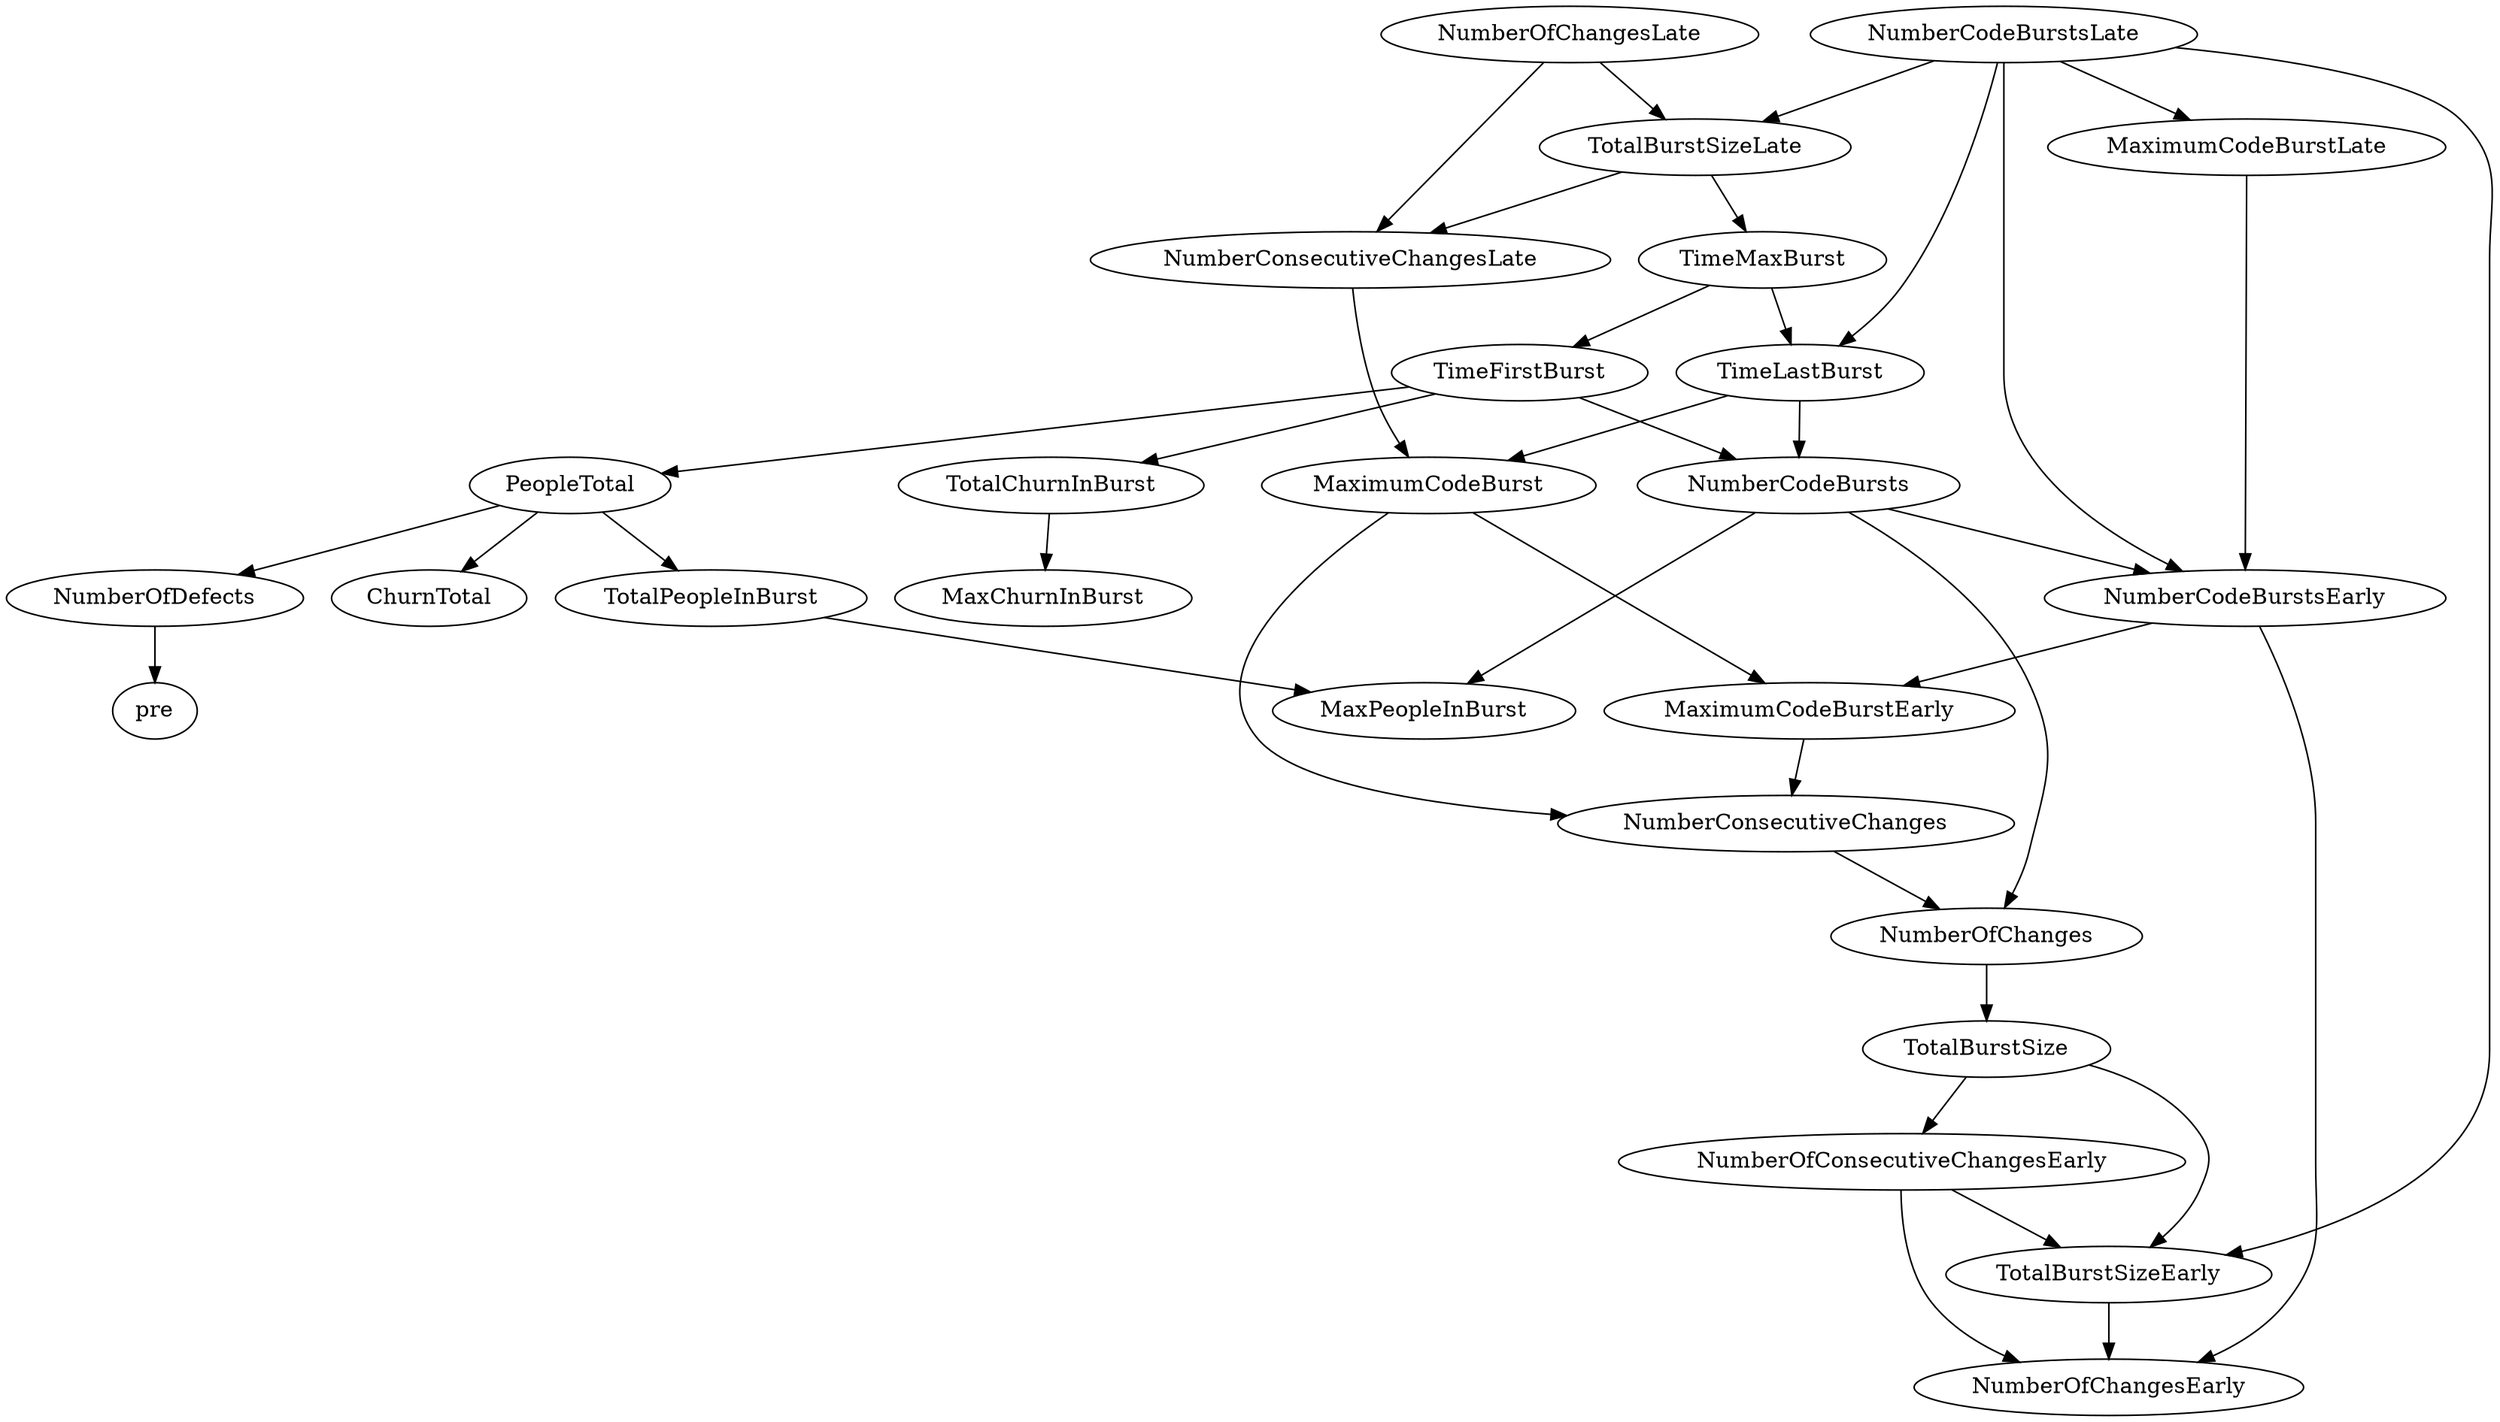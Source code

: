 digraph {
   TotalPeopleInBurst;
   MaximumCodeBurstLate;
   NumberOfChanges;
   MaxPeopleInBurst;
   TotalBurstSizeLate;
   NumberCodeBurstsLate;
   NumberOfChangesLate;
   NumberOfChangesEarly;
   MaxChurnInBurst;
   MaximumCodeBurstEarly;
   NumberCodeBurstsEarly;
   TimeFirstBurst;
   TotalChurnInBurst;
   ChurnTotal;
   MaximumCodeBurst;
   NumberOfConsecutiveChangesEarly;
   NumberConsecutiveChangesLate;
   TotalBurstSizeEarly;
   TotalBurstSize;
   TimeMaxBurst;
   NumberConsecutiveChanges;
   TimeLastBurst;
   NumberCodeBursts;
   PeopleTotal;
   pre;
   NumberOfDefects;
   TotalPeopleInBurst -> MaxPeopleInBurst;
   MaximumCodeBurstLate -> NumberCodeBurstsEarly;
   NumberOfChanges -> TotalBurstSize;
   TotalBurstSizeLate -> NumberConsecutiveChangesLate;
   TotalBurstSizeLate -> TimeMaxBurst;
   NumberCodeBurstsLate -> MaximumCodeBurstLate;
   NumberCodeBurstsLate -> TotalBurstSizeLate;
   NumberCodeBurstsLate -> NumberCodeBurstsEarly;
   NumberCodeBurstsLate -> TotalBurstSizeEarly;
   NumberCodeBurstsLate -> TimeLastBurst;
   NumberOfChangesLate -> TotalBurstSizeLate;
   NumberOfChangesLate -> NumberConsecutiveChangesLate;
   MaximumCodeBurstEarly -> NumberConsecutiveChanges;
   NumberCodeBurstsEarly -> NumberOfChangesEarly;
   NumberCodeBurstsEarly -> MaximumCodeBurstEarly;
   TimeFirstBurst -> TotalChurnInBurst;
   TimeFirstBurst -> NumberCodeBursts;
   TimeFirstBurst -> PeopleTotal;
   TotalChurnInBurst -> MaxChurnInBurst;
   MaximumCodeBurst -> MaximumCodeBurstEarly;
   MaximumCodeBurst -> NumberConsecutiveChanges;
   NumberOfConsecutiveChangesEarly -> NumberOfChangesEarly;
   NumberOfConsecutiveChangesEarly -> TotalBurstSizeEarly;
   NumberConsecutiveChangesLate -> MaximumCodeBurst;
   TotalBurstSizeEarly -> NumberOfChangesEarly;
   TotalBurstSize -> NumberOfConsecutiveChangesEarly;
   TotalBurstSize -> TotalBurstSizeEarly;
   TimeMaxBurst -> TimeFirstBurst;
   TimeMaxBurst -> TimeLastBurst;
   NumberConsecutiveChanges -> NumberOfChanges;
   TimeLastBurst -> MaximumCodeBurst;
   TimeLastBurst -> NumberCodeBursts;
   NumberCodeBursts -> NumberOfChanges;
   NumberCodeBursts -> MaxPeopleInBurst;
   NumberCodeBursts -> NumberCodeBurstsEarly;
   PeopleTotal -> TotalPeopleInBurst;
   PeopleTotal -> ChurnTotal;
   PeopleTotal -> NumberOfDefects;
   NumberOfDefects -> pre;
}
